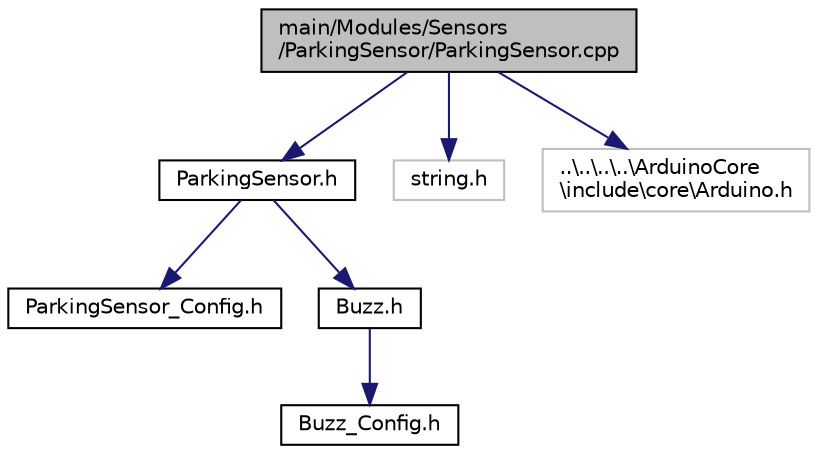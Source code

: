 digraph "main/Modules/Sensors/ParkingSensor/ParkingSensor.cpp"
{
 // LATEX_PDF_SIZE
  edge [fontname="Helvetica",fontsize="10",labelfontname="Helvetica",labelfontsize="10"];
  node [fontname="Helvetica",fontsize="10",shape=record];
  Node1 [label="main/Modules/Sensors\l/ParkingSensor/ParkingSensor.cpp",height=0.2,width=0.4,color="black", fillcolor="grey75", style="filled", fontcolor="black",tooltip=" "];
  Node1 -> Node2 [color="midnightblue",fontsize="10",style="solid",fontname="Helvetica"];
  Node2 [label="ParkingSensor.h",height=0.2,width=0.4,color="black", fillcolor="white", style="filled",URL="$_parking_sensor_8h.html",tooltip=" "];
  Node2 -> Node3 [color="midnightblue",fontsize="10",style="solid",fontname="Helvetica"];
  Node3 [label="ParkingSensor_Config.h",height=0.2,width=0.4,color="black", fillcolor="white", style="filled",URL="$_parking_sensor___config_8h.html",tooltip=" "];
  Node2 -> Node4 [color="midnightblue",fontsize="10",style="solid",fontname="Helvetica"];
  Node4 [label="Buzz.h",height=0.2,width=0.4,color="black", fillcolor="white", style="filled",URL="$_buzz_8h.html",tooltip=" "];
  Node4 -> Node5 [color="midnightblue",fontsize="10",style="solid",fontname="Helvetica"];
  Node5 [label="Buzz_Config.h",height=0.2,width=0.4,color="black", fillcolor="white", style="filled",URL="$_buzz___config_8h.html",tooltip=" "];
  Node1 -> Node6 [color="midnightblue",fontsize="10",style="solid",fontname="Helvetica"];
  Node6 [label="string.h",height=0.2,width=0.4,color="grey75", fillcolor="white", style="filled",tooltip=" "];
  Node1 -> Node7 [color="midnightblue",fontsize="10",style="solid",fontname="Helvetica"];
  Node7 [label="..\\..\\..\\..\\ArduinoCore\l\\include\\core\\Arduino.h",height=0.2,width=0.4,color="grey75", fillcolor="white", style="filled",tooltip=" "];
}
